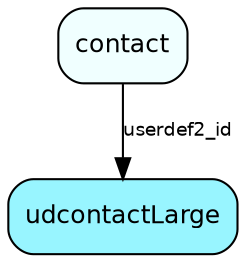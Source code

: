 digraph udcontactLarge  {
node [shape = box style="rounded, filled" fontname = "Helvetica" fontsize = "12" ]
edge [fontname = "Helvetica" fontsize = "9"]

udcontactLarge[fillcolor = "cadetblue1"]
contact[fillcolor = "azure1"]
contact -> udcontactLarge [label = "userdef2_id"]
}
